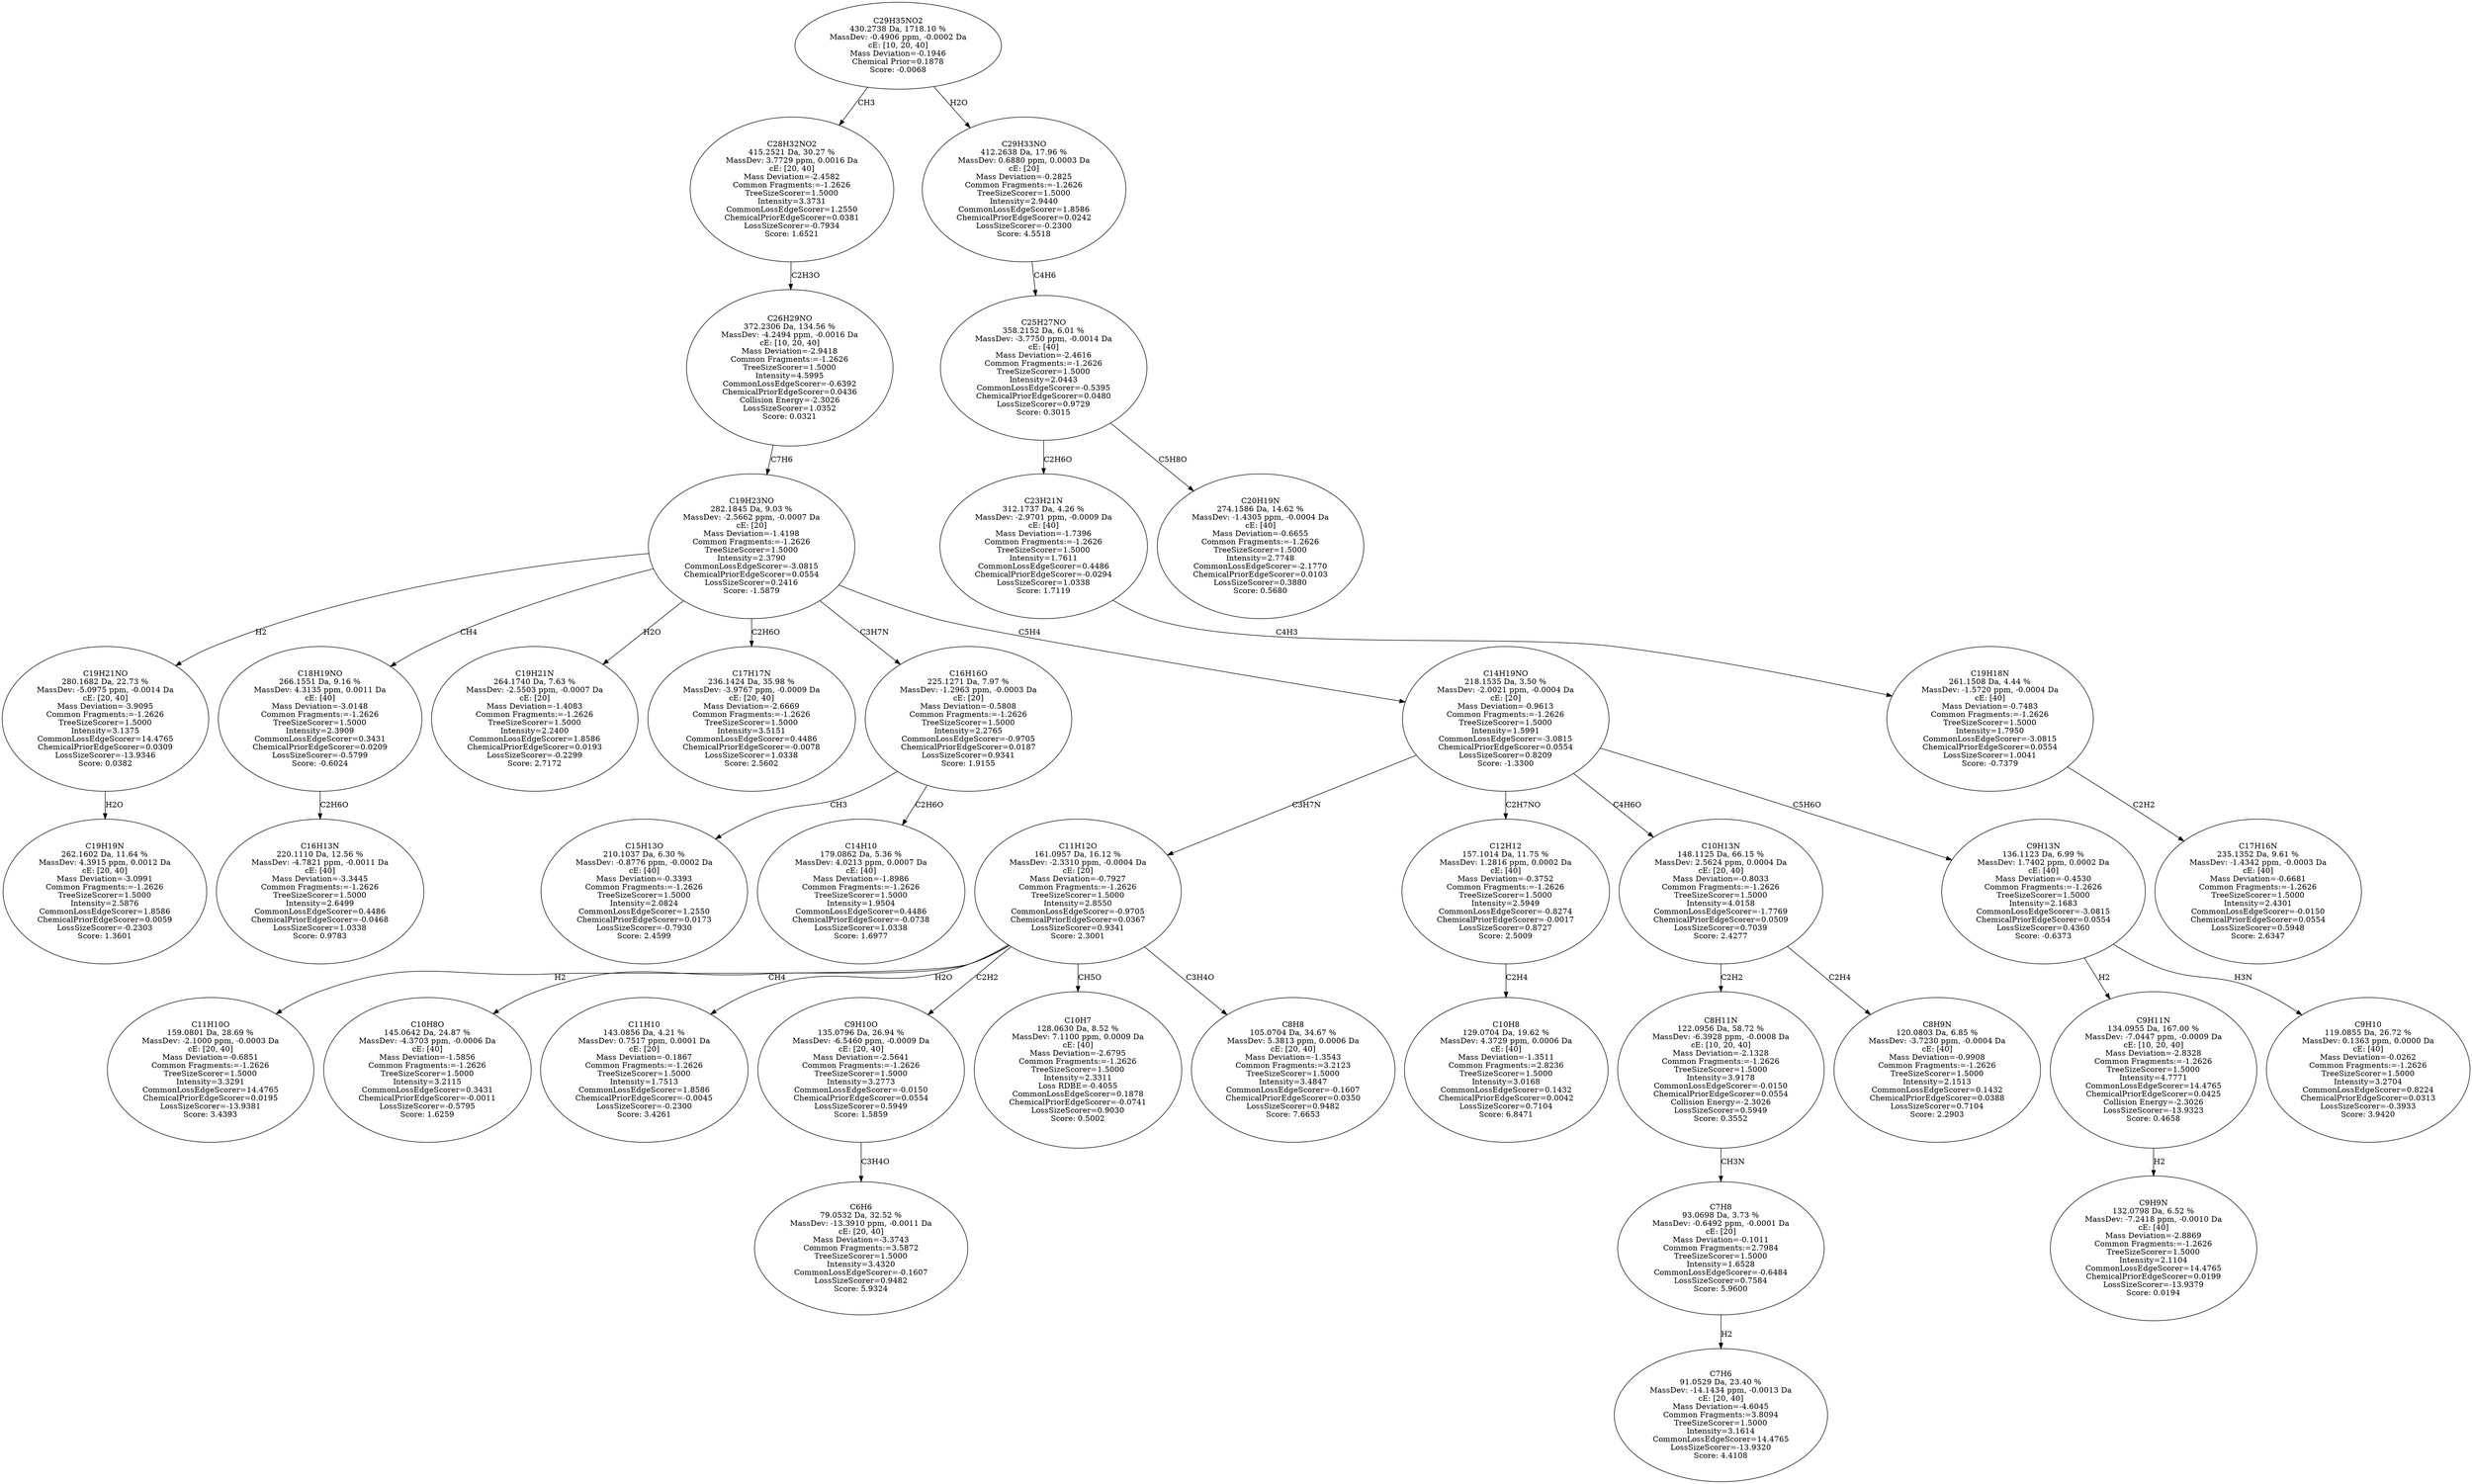 strict digraph {
v1 [label="C19H19N\n262.1602 Da, 11.64 %\nMassDev: 4.3915 ppm, 0.0012 Da\ncE: [20, 40]\nMass Deviation=-3.0991\nCommon Fragments:=-1.2626\nTreeSizeScorer=1.5000\nIntensity=2.5876\nCommonLossEdgeScorer=1.8586\nChemicalPriorEdgeScorer=0.0059\nLossSizeScorer=-0.2303\nScore: 1.3601"];
v2 [label="C19H21NO\n280.1682 Da, 22.73 %\nMassDev: -5.0975 ppm, -0.0014 Da\ncE: [20, 40]\nMass Deviation=-3.9095\nCommon Fragments:=-1.2626\nTreeSizeScorer=1.5000\nIntensity=3.1375\nCommonLossEdgeScorer=14.4765\nChemicalPriorEdgeScorer=0.0309\nLossSizeScorer=-13.9346\nScore: 0.0382"];
v3 [label="C16H13N\n220.1110 Da, 12.56 %\nMassDev: -4.7821 ppm, -0.0011 Da\ncE: [40]\nMass Deviation=-3.3445\nCommon Fragments:=-1.2626\nTreeSizeScorer=1.5000\nIntensity=2.6499\nCommonLossEdgeScorer=0.4486\nChemicalPriorEdgeScorer=-0.0468\nLossSizeScorer=1.0338\nScore: 0.9783"];
v4 [label="C18H19NO\n266.1551 Da, 9.16 %\nMassDev: 4.3135 ppm, 0.0011 Da\ncE: [40]\nMass Deviation=-3.0148\nCommon Fragments:=-1.2626\nTreeSizeScorer=1.5000\nIntensity=2.3909\nCommonLossEdgeScorer=0.3431\nChemicalPriorEdgeScorer=0.0209\nLossSizeScorer=-0.5799\nScore: -0.6024"];
v5 [label="C19H21N\n264.1740 Da, 7.63 %\nMassDev: -2.5503 ppm, -0.0007 Da\ncE: [20]\nMass Deviation=-1.4083\nCommon Fragments:=-1.2626\nTreeSizeScorer=1.5000\nIntensity=2.2400\nCommonLossEdgeScorer=1.8586\nChemicalPriorEdgeScorer=0.0193\nLossSizeScorer=-0.2299\nScore: 2.7172"];
v6 [label="C17H17N\n236.1424 Da, 35.98 %\nMassDev: -3.9767 ppm, -0.0009 Da\ncE: [20, 40]\nMass Deviation=-2.6669\nCommon Fragments:=-1.2626\nTreeSizeScorer=1.5000\nIntensity=3.5151\nCommonLossEdgeScorer=0.4486\nChemicalPriorEdgeScorer=-0.0078\nLossSizeScorer=1.0338\nScore: 2.5602"];
v7 [label="C15H13O\n210.1037 Da, 6.30 %\nMassDev: -0.8776 ppm, -0.0002 Da\ncE: [40]\nMass Deviation=-0.3393\nCommon Fragments:=-1.2626\nTreeSizeScorer=1.5000\nIntensity=2.0824\nCommonLossEdgeScorer=1.2550\nChemicalPriorEdgeScorer=0.0173\nLossSizeScorer=-0.7930\nScore: 2.4599"];
v8 [label="C14H10\n179.0862 Da, 5.36 %\nMassDev: 4.0213 ppm, 0.0007 Da\ncE: [40]\nMass Deviation=-1.8986\nCommon Fragments:=-1.2626\nTreeSizeScorer=1.5000\nIntensity=1.9504\nCommonLossEdgeScorer=0.4486\nChemicalPriorEdgeScorer=-0.0738\nLossSizeScorer=1.0338\nScore: 1.6977"];
v9 [label="C16H16O\n225.1271 Da, 7.97 %\nMassDev: -1.2963 ppm, -0.0003 Da\ncE: [20]\nMass Deviation=-0.5808\nCommon Fragments:=-1.2626\nTreeSizeScorer=1.5000\nIntensity=2.2765\nCommonLossEdgeScorer=-0.9705\nChemicalPriorEdgeScorer=0.0187\nLossSizeScorer=0.9341\nScore: 1.9155"];
v10 [label="C11H10O\n159.0801 Da, 28.69 %\nMassDev: -2.1000 ppm, -0.0003 Da\ncE: [20, 40]\nMass Deviation=-0.6851\nCommon Fragments:=-1.2626\nTreeSizeScorer=1.5000\nIntensity=3.3291\nCommonLossEdgeScorer=14.4765\nChemicalPriorEdgeScorer=0.0195\nLossSizeScorer=-13.9381\nScore: 3.4393"];
v11 [label="C10H8O\n145.0642 Da, 24.87 %\nMassDev: -4.3703 ppm, -0.0006 Da\ncE: [40]\nMass Deviation=-1.5856\nCommon Fragments:=-1.2626\nTreeSizeScorer=1.5000\nIntensity=3.2115\nCommonLossEdgeScorer=0.3431\nChemicalPriorEdgeScorer=-0.0011\nLossSizeScorer=-0.5795\nScore: 1.6259"];
v12 [label="C11H10\n143.0856 Da, 4.21 %\nMassDev: 0.7517 ppm, 0.0001 Da\ncE: [20]\nMass Deviation=-0.1867\nCommon Fragments:=-1.2626\nTreeSizeScorer=1.5000\nIntensity=1.7513\nCommonLossEdgeScorer=1.8586\nChemicalPriorEdgeScorer=-0.0045\nLossSizeScorer=-0.2300\nScore: 3.4261"];
v13 [label="C6H6\n79.0532 Da, 32.52 %\nMassDev: -13.3910 ppm, -0.0011 Da\ncE: [20, 40]\nMass Deviation=-3.3743\nCommon Fragments:=3.5872\nTreeSizeScorer=1.5000\nIntensity=3.4320\nCommonLossEdgeScorer=-0.1607\nLossSizeScorer=0.9482\nScore: 5.9324"];
v14 [label="C9H10O\n135.0796 Da, 26.94 %\nMassDev: -6.5460 ppm, -0.0009 Da\ncE: [20, 40]\nMass Deviation=-2.5641\nCommon Fragments:=-1.2626\nTreeSizeScorer=1.5000\nIntensity=3.2773\nCommonLossEdgeScorer=-0.0150\nChemicalPriorEdgeScorer=0.0554\nLossSizeScorer=0.5949\nScore: 1.5859"];
v15 [label="C10H7\n128.0630 Da, 8.52 %\nMassDev: 7.1100 ppm, 0.0009 Da\ncE: [40]\nMass Deviation=-2.6795\nCommon Fragments:=-1.2626\nTreeSizeScorer=1.5000\nIntensity=2.3311\nLoss RDBE=-0.4055\nCommonLossEdgeScorer=0.1878\nChemicalPriorEdgeScorer=-0.0741\nLossSizeScorer=0.9030\nScore: 0.5002"];
v16 [label="C8H8\n105.0704 Da, 34.67 %\nMassDev: 5.3813 ppm, 0.0006 Da\ncE: [20, 40]\nMass Deviation=-1.3543\nCommon Fragments:=3.2123\nTreeSizeScorer=1.5000\nIntensity=3.4847\nCommonLossEdgeScorer=-0.1607\nChemicalPriorEdgeScorer=0.0350\nLossSizeScorer=0.9482\nScore: 7.6653"];
v17 [label="C11H12O\n161.0957 Da, 16.12 %\nMassDev: -2.3310 ppm, -0.0004 Da\ncE: [20]\nMass Deviation=-0.7927\nCommon Fragments:=-1.2626\nTreeSizeScorer=1.5000\nIntensity=2.8550\nCommonLossEdgeScorer=-0.9705\nChemicalPriorEdgeScorer=0.0367\nLossSizeScorer=0.9341\nScore: 2.3001"];
v18 [label="C10H8\n129.0704 Da, 19.62 %\nMassDev: 4.3729 ppm, 0.0006 Da\ncE: [40]\nMass Deviation=-1.3511\nCommon Fragments:=2.8236\nTreeSizeScorer=1.5000\nIntensity=3.0168\nCommonLossEdgeScorer=0.1432\nChemicalPriorEdgeScorer=0.0042\nLossSizeScorer=0.7104\nScore: 6.8471"];
v19 [label="C12H12\n157.1014 Da, 11.75 %\nMassDev: 1.2816 ppm, 0.0002 Da\ncE: [40]\nMass Deviation=-0.3752\nCommon Fragments:=-1.2626\nTreeSizeScorer=1.5000\nIntensity=2.5949\nCommonLossEdgeScorer=-0.8274\nChemicalPriorEdgeScorer=-0.0017\nLossSizeScorer=0.8727\nScore: 2.5009"];
v20 [label="C7H6\n91.0529 Da, 23.40 %\nMassDev: -14.1434 ppm, -0.0013 Da\ncE: [20, 40]\nMass Deviation=-4.6045\nCommon Fragments:=3.8094\nTreeSizeScorer=1.5000\nIntensity=3.1614\nCommonLossEdgeScorer=14.4765\nLossSizeScorer=-13.9320\nScore: 4.4108"];
v21 [label="C7H8\n93.0698 Da, 3.73 %\nMassDev: -0.6492 ppm, -0.0001 Da\ncE: [20]\nMass Deviation=-0.1011\nCommon Fragments:=2.7984\nTreeSizeScorer=1.5000\nIntensity=1.6528\nCommonLossEdgeScorer=-0.6484\nLossSizeScorer=0.7584\nScore: 5.9600"];
v22 [label="C8H11N\n122.0956 Da, 58.72 %\nMassDev: -6.3928 ppm, -0.0008 Da\ncE: [10, 20, 40]\nMass Deviation=-2.1328\nCommon Fragments:=-1.2626\nTreeSizeScorer=1.5000\nIntensity=3.9178\nCommonLossEdgeScorer=-0.0150\nChemicalPriorEdgeScorer=0.0554\nCollision Energy=-2.3026\nLossSizeScorer=0.5949\nScore: 0.3552"];
v23 [label="C8H9N\n120.0803 Da, 6.85 %\nMassDev: -3.7230 ppm, -0.0004 Da\ncE: [40]\nMass Deviation=-0.9908\nCommon Fragments:=-1.2626\nTreeSizeScorer=1.5000\nIntensity=2.1513\nCommonLossEdgeScorer=0.1432\nChemicalPriorEdgeScorer=0.0388\nLossSizeScorer=0.7104\nScore: 2.2903"];
v24 [label="C10H13N\n148.1125 Da, 66.15 %\nMassDev: 2.5624 ppm, 0.0004 Da\ncE: [20, 40]\nMass Deviation=-0.8033\nCommon Fragments:=-1.2626\nTreeSizeScorer=1.5000\nIntensity=4.0158\nCommonLossEdgeScorer=-1.7769\nChemicalPriorEdgeScorer=0.0509\nLossSizeScorer=0.7039\nScore: 2.4277"];
v25 [label="C9H9N\n132.0798 Da, 6.52 %\nMassDev: -7.2418 ppm, -0.0010 Da\ncE: [40]\nMass Deviation=-2.8869\nCommon Fragments:=-1.2626\nTreeSizeScorer=1.5000\nIntensity=2.1104\nCommonLossEdgeScorer=14.4765\nChemicalPriorEdgeScorer=0.0199\nLossSizeScorer=-13.9379\nScore: 0.0194"];
v26 [label="C9H11N\n134.0955 Da, 167.00 %\nMassDev: -7.0447 ppm, -0.0009 Da\ncE: [10, 20, 40]\nMass Deviation=-2.8328\nCommon Fragments:=-1.2626\nTreeSizeScorer=1.5000\nIntensity=4.7771\nCommonLossEdgeScorer=14.4765\nChemicalPriorEdgeScorer=0.0425\nCollision Energy=-2.3026\nLossSizeScorer=-13.9323\nScore: 0.4658"];
v27 [label="C9H10\n119.0855 Da, 26.72 %\nMassDev: 0.1363 ppm, 0.0000 Da\ncE: [40]\nMass Deviation=-0.0262\nCommon Fragments:=-1.2626\nTreeSizeScorer=1.5000\nIntensity=3.2704\nCommonLossEdgeScorer=0.8224\nChemicalPriorEdgeScorer=0.0313\nLossSizeScorer=-0.3933\nScore: 3.9420"];
v28 [label="C9H13N\n136.1123 Da, 6.99 %\nMassDev: 1.7402 ppm, 0.0002 Da\ncE: [40]\nMass Deviation=-0.4530\nCommon Fragments:=-1.2626\nTreeSizeScorer=1.5000\nIntensity=2.1683\nCommonLossEdgeScorer=-3.0815\nChemicalPriorEdgeScorer=0.0554\nLossSizeScorer=0.4360\nScore: -0.6373"];
v29 [label="C14H19NO\n218.1535 Da, 3.50 %\nMassDev: -2.0021 ppm, -0.0004 Da\ncE: [20]\nMass Deviation=-0.9613\nCommon Fragments:=-1.2626\nTreeSizeScorer=1.5000\nIntensity=1.5991\nCommonLossEdgeScorer=-3.0815\nChemicalPriorEdgeScorer=0.0554\nLossSizeScorer=0.8209\nScore: -1.3300"];
v30 [label="C19H23NO\n282.1845 Da, 9.03 %\nMassDev: -2.5662 ppm, -0.0007 Da\ncE: [20]\nMass Deviation=-1.4198\nCommon Fragments:=-1.2626\nTreeSizeScorer=1.5000\nIntensity=2.3790\nCommonLossEdgeScorer=-3.0815\nChemicalPriorEdgeScorer=0.0554\nLossSizeScorer=0.2416\nScore: -1.5879"];
v31 [label="C26H29NO\n372.2306 Da, 134.56 %\nMassDev: -4.2494 ppm, -0.0016 Da\ncE: [10, 20, 40]\nMass Deviation=-2.9418\nCommon Fragments:=-1.2626\nTreeSizeScorer=1.5000\nIntensity=4.5995\nCommonLossEdgeScorer=-0.6392\nChemicalPriorEdgeScorer=0.0436\nCollision Energy=-2.3026\nLossSizeScorer=1.0352\nScore: 0.0321"];
v32 [label="C28H32NO2\n415.2521 Da, 30.27 %\nMassDev: 3.7729 ppm, 0.0016 Da\ncE: [20, 40]\nMass Deviation=-2.4582\nCommon Fragments:=-1.2626\nTreeSizeScorer=1.5000\nIntensity=3.3731\nCommonLossEdgeScorer=1.2550\nChemicalPriorEdgeScorer=0.0381\nLossSizeScorer=-0.7934\nScore: 1.6521"];
v33 [label="C17H16N\n235.1352 Da, 9.61 %\nMassDev: -1.4342 ppm, -0.0003 Da\ncE: [40]\nMass Deviation=-0.6681\nCommon Fragments:=-1.2626\nTreeSizeScorer=1.5000\nIntensity=2.4301\nCommonLossEdgeScorer=-0.0150\nChemicalPriorEdgeScorer=0.0554\nLossSizeScorer=0.5948\nScore: 2.6347"];
v34 [label="C19H18N\n261.1508 Da, 4.44 %\nMassDev: -1.5720 ppm, -0.0004 Da\ncE: [40]\nMass Deviation=-0.7483\nCommon Fragments:=-1.2626\nTreeSizeScorer=1.5000\nIntensity=1.7950\nCommonLossEdgeScorer=-3.0815\nChemicalPriorEdgeScorer=0.0554\nLossSizeScorer=1.0041\nScore: -0.7379"];
v35 [label="C23H21N\n312.1737 Da, 4.26 %\nMassDev: -2.9701 ppm, -0.0009 Da\ncE: [40]\nMass Deviation=-1.7396\nCommon Fragments:=-1.2626\nTreeSizeScorer=1.5000\nIntensity=1.7611\nCommonLossEdgeScorer=0.4486\nChemicalPriorEdgeScorer=-0.0294\nLossSizeScorer=1.0338\nScore: 1.7119"];
v36 [label="C20H19N\n274.1586 Da, 14.62 %\nMassDev: -1.4305 ppm, -0.0004 Da\ncE: [40]\nMass Deviation=-0.6655\nCommon Fragments:=-1.2626\nTreeSizeScorer=1.5000\nIntensity=2.7748\nCommonLossEdgeScorer=-2.1770\nChemicalPriorEdgeScorer=0.0103\nLossSizeScorer=0.3880\nScore: 0.5680"];
v37 [label="C25H27NO\n358.2152 Da, 6.01 %\nMassDev: -3.7750 ppm, -0.0014 Da\ncE: [40]\nMass Deviation=-2.4616\nCommon Fragments:=-1.2626\nTreeSizeScorer=1.5000\nIntensity=2.0443\nCommonLossEdgeScorer=-0.5395\nChemicalPriorEdgeScorer=0.0480\nLossSizeScorer=0.9729\nScore: 0.3015"];
v38 [label="C29H33NO\n412.2638 Da, 17.96 %\nMassDev: 0.6880 ppm, 0.0003 Da\ncE: [20]\nMass Deviation=-0.2825\nCommon Fragments:=-1.2626\nTreeSizeScorer=1.5000\nIntensity=2.9440\nCommonLossEdgeScorer=1.8586\nChemicalPriorEdgeScorer=0.0242\nLossSizeScorer=-0.2300\nScore: 4.5518"];
v39 [label="C29H35NO2\n430.2738 Da, 1718.10 %\nMassDev: -0.4906 ppm, -0.0002 Da\ncE: [10, 20, 40]\nMass Deviation=-0.1946\nChemical Prior=0.1878\nScore: -0.0068"];
v2 -> v1 [label="H2O"];
v30 -> v2 [label="H2"];
v4 -> v3 [label="C2H6O"];
v30 -> v4 [label="CH4"];
v30 -> v5 [label="H2O"];
v30 -> v6 [label="C2H6O"];
v9 -> v7 [label="CH3"];
v9 -> v8 [label="C2H6O"];
v30 -> v9 [label="C3H7N"];
v17 -> v10 [label="H2"];
v17 -> v11 [label="CH4"];
v17 -> v12 [label="H2O"];
v14 -> v13 [label="C3H4O"];
v17 -> v14 [label="C2H2"];
v17 -> v15 [label="CH5O"];
v17 -> v16 [label="C3H4O"];
v29 -> v17 [label="C3H7N"];
v19 -> v18 [label="C2H4"];
v29 -> v19 [label="C2H7NO"];
v21 -> v20 [label="H2"];
v22 -> v21 [label="CH3N"];
v24 -> v22 [label="C2H2"];
v24 -> v23 [label="C2H4"];
v29 -> v24 [label="C4H6O"];
v26 -> v25 [label="H2"];
v28 -> v26 [label="H2"];
v28 -> v27 [label="H3N"];
v29 -> v28 [label="C5H6O"];
v30 -> v29 [label="C5H4"];
v31 -> v30 [label="C7H6"];
v32 -> v31 [label="C2H3O"];
v39 -> v32 [label="CH3"];
v34 -> v33 [label="C2H2"];
v35 -> v34 [label="C4H3"];
v37 -> v35 [label="C2H6O"];
v37 -> v36 [label="C5H8O"];
v38 -> v37 [label="C4H6"];
v39 -> v38 [label="H2O"];
}